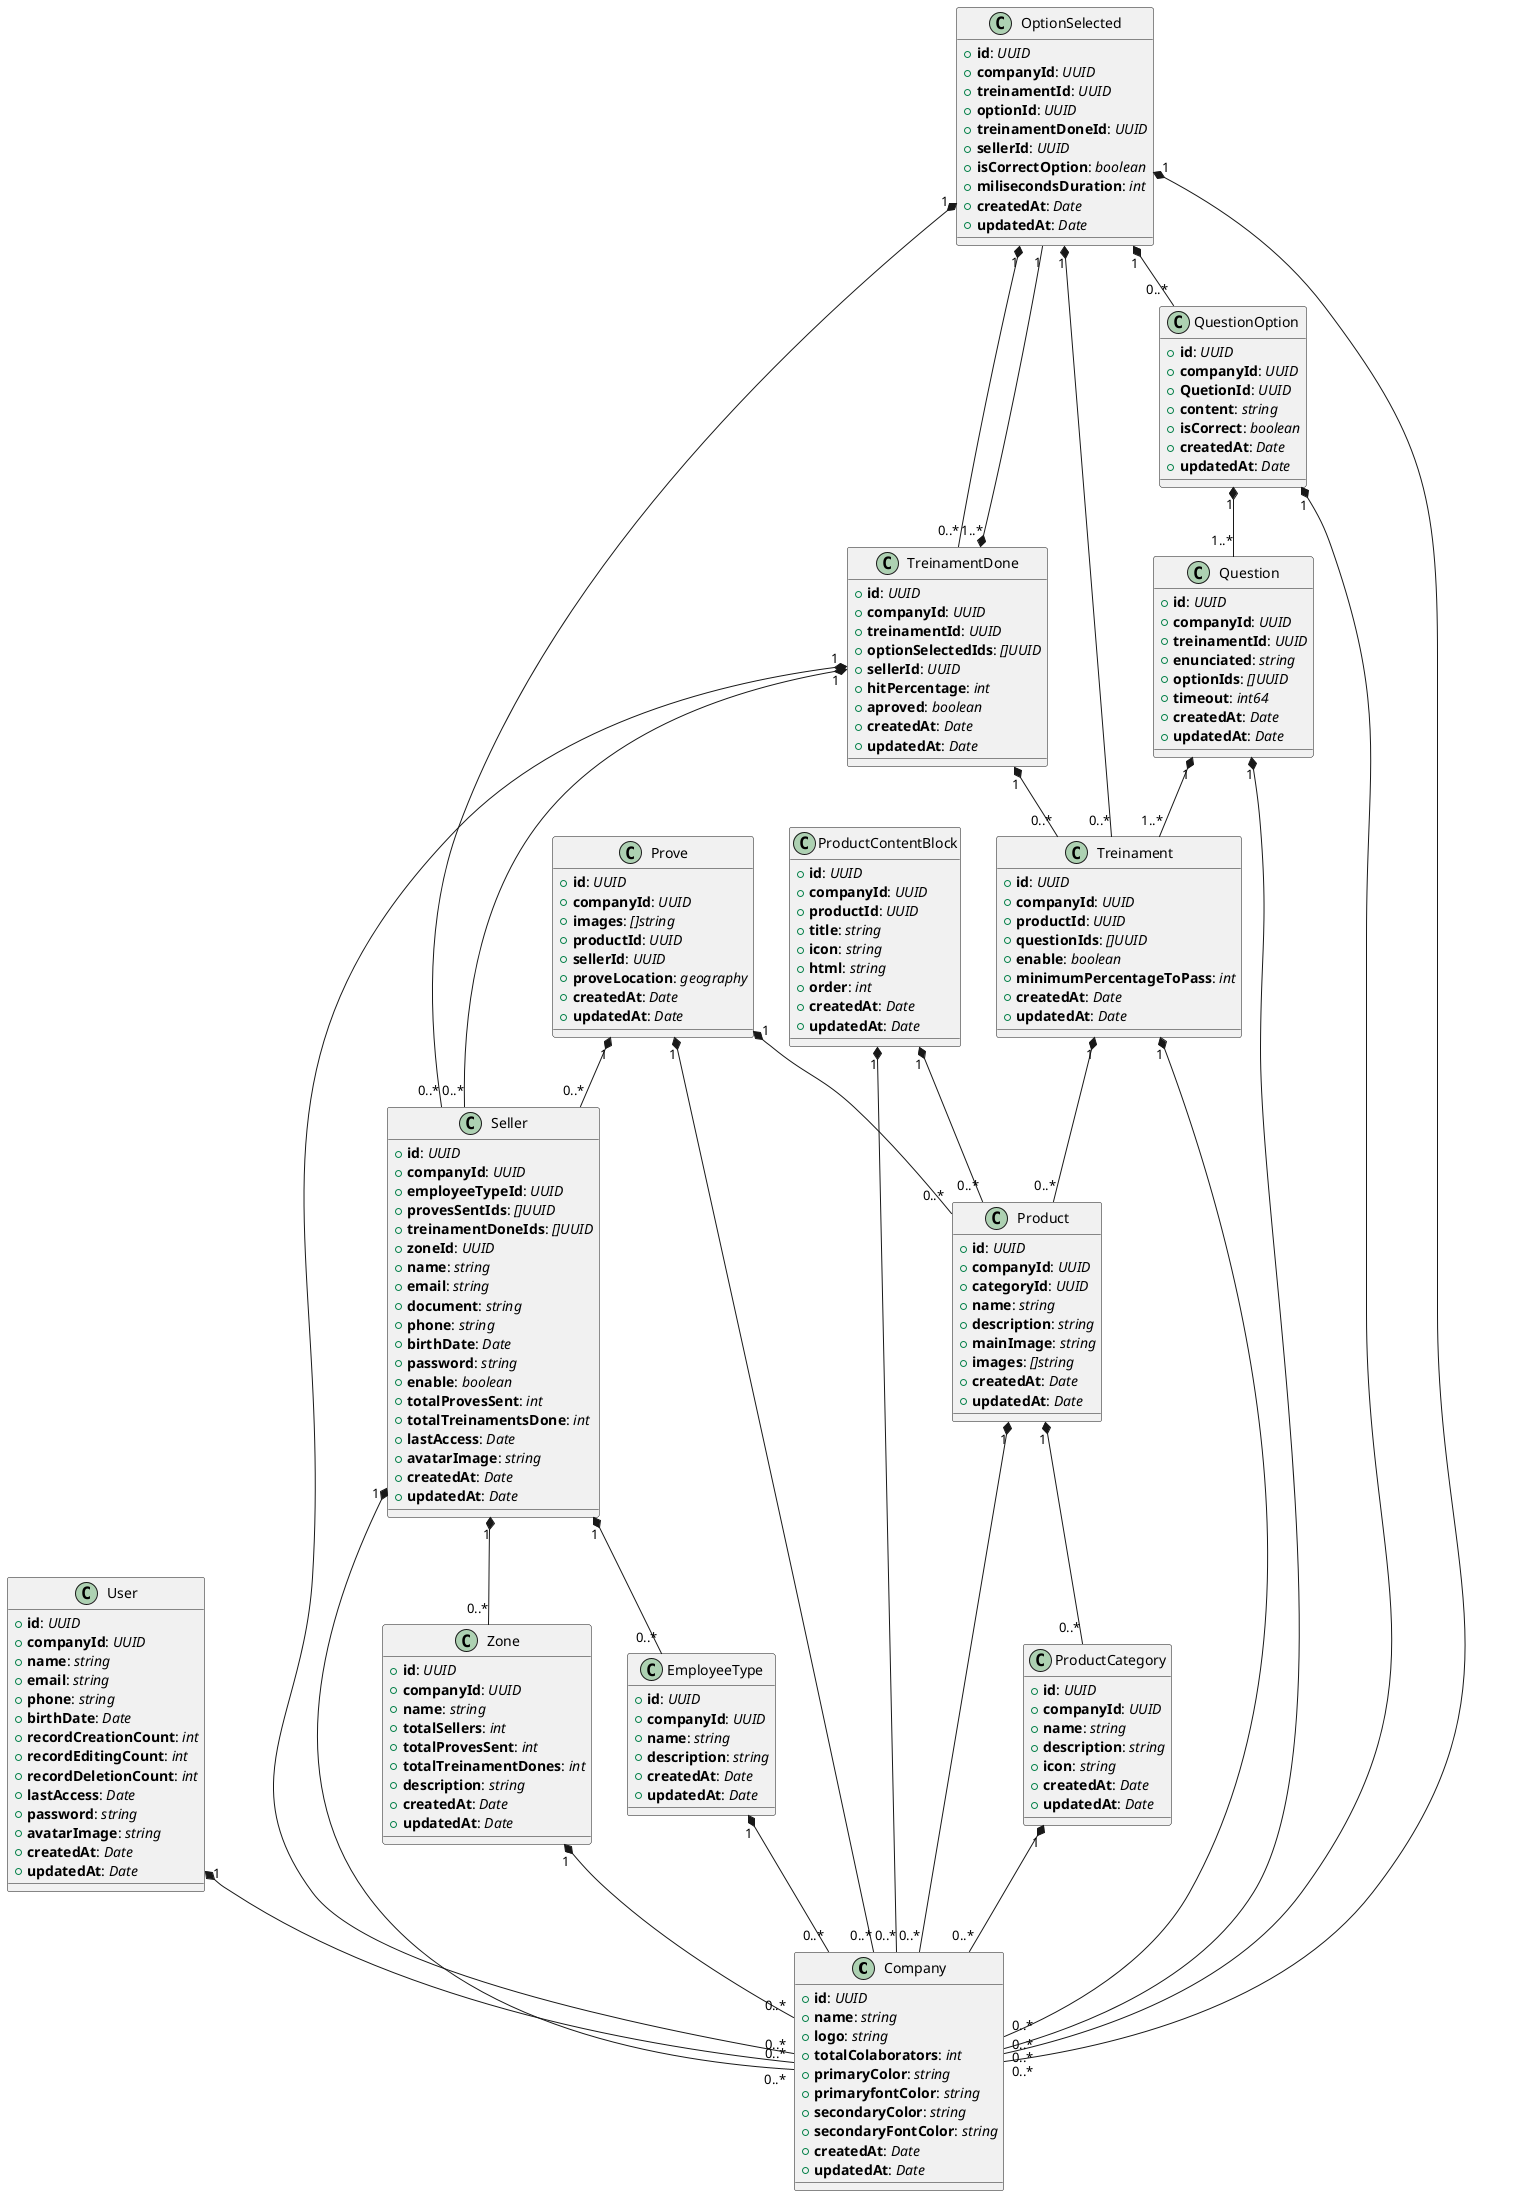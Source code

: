 @startuml
class Company {
  + **id**: //UUID//
  + **name**: //string//
  + **logo**: //string//
  + **totalColaborators**: //int//
  + **primaryColor**: //string//
  + **primaryfontColor**: //string//
  + **secondaryColor**: //string//
  + **secondaryFontColor**: //string//
  + **createdAt**: //Date//
  + **updatedAt**: //Date//
}

class User {
  + **id**: //UUID//
  + **companyId**: //UUID//
  + **name**: //string//
  + **email**: //string//
  + **phone**: //string//
  + **birthDate**: //Date//
  + **recordCreationCount**: //int//
  + **recordEditingCount**: //int//
  + **recordDeletionCount**: //int//
  + **lastAccess**: //Date//
  + **password**: //string//
  + **avatarImage**: //string//
  + **createdAt**: //Date//
  + **updatedAt**: //Date//
}

class Zone {
  + **id**: //UUID//
  + **companyId**: //UUID//
  + **name**: //string//
  + **totalSellers**: //int//
  + **totalProvesSent**: //int//
  + **totalTreinamentDones**: //int//
  + **description**: //string//
  + **createdAt**: //Date//
  + **updatedAt**: //Date//
}

class ProductContentBlock {
  + **id**: //UUID//
  + **companyId**: //UUID//
  + **productId**: //UUID//
  + **title**: //string//
  + **icon**: //string//
  + **html**: //string//
  + **order**: //int//
  + **createdAt**: //Date//
  + **updatedAt**: //Date//
}

class ProductCategory {
  + **id**: //UUID//
  + **companyId**: //UUID//
  + **name**: //string//
  + **description**: //string//
  + **icon**: //string//
  + **createdAt**: //Date//
  + **updatedAt**: //Date//
}

class Product {
  + **id**: //UUID//
  + **companyId**: //UUID//
  + **categoryId**: //UUID//
  + **name**: //string//
  + **description**: //string//
  + **mainImage**: //string//
  + **images**: //[]string//
  + **createdAt**: //Date//
  + **updatedAt**: //Date//
}

class Prove {
  + **id**: //UUID//
  + **companyId**: //UUID//
  + **images**: //[]string//
  + **productId**: //UUID//
  + **sellerId**: //UUID//
  + **proveLocation**: //geography//
  + **createdAt**: //Date//
  + **updatedAt**: //Date//
}

class QuestionOption {
  + **id**: //UUID//
  + **companyId**: //UUID//
  + **QuetionId**: //UUID//
  + **content**: //string//
  + **isCorrect**: //boolean//
  + **createdAt**: //Date//
  + **updatedAt**: //Date//
}

class Question {
  + **id**: //UUID//
  + **companyId**: //UUID//
  + **treinamentId**: //UUID//
  + **enunciated**: //string//
  + **optionIds**: //[]UUID//
  + **timeout**: //int64//
  + **createdAt**: //Date//
  + **updatedAt**: //Date//
}

class Treinament {
  + **id**: //UUID//
  + **companyId**: //UUID//
  + **productId**: //UUID//
  + **questionIds**: //[]UUID//
  + **enable**: //boolean//
  + **minimumPercentageToPass**: //int//
  + **createdAt**: //Date//
  + **updatedAt**: //Date//
}

class OptionSelected {
  + **id**: //UUID//
  + **companyId**: //UUID//
  + **treinamentId**: //UUID//
  + **optionId**: //UUID//
  + **treinamentDoneId**: //UUID//
  + **sellerId**: //UUID//
  + **isCorrectOption**: //boolean//
  + **milisecondsDuration**: //int//
  + **createdAt**: //Date//
  + **updatedAt**: //Date//
}

class TreinamentDone {
  + **id**: //UUID//
  + **companyId**: //UUID//
  + **treinamentId**: //UUID//
  + **optionSelectedIds**: //[]UUID//
  + **sellerId**: //UUID//
  + **hitPercentage**: //int//
  + **aproved**: //boolean//
  + **createdAt**: //Date//
  + **updatedAt**: //Date//
}

class EmployeeType {
  + **id**: //UUID//
  + **companyId**: //UUID//
  + **name**: //string//
  + **description**: //string//
  + **createdAt**: //Date//
  + **updatedAt**: //Date//
}

class Seller {
  + **id**: //UUID//
  + **companyId**: //UUID//
  + **employeeTypeId**: //UUID//
  + **provesSentIds**: //[]UUID//
  + **treinamentDoneIds**: //[]UUID//
  + **zoneId**: //UUID//
  + **name**: //string//
  + **email**: //string//
  + **document**: //string//
  + **phone**: //string//
  + **birthDate**: //Date//
  + **password**: //string//
  + **enable**: //boolean//
  + **totalProvesSent**: //int//
  + **totalTreinamentsDone**: //int//
  + **lastAccess**: //Date//
  + **avatarImage**: //string//
  + **createdAt**: //Date//
  + **updatedAt**: //Date//
}

User "1" *-- "0..*" Company
Seller "1" *-- "0..*" Company
Zone "1" *-- "0..*" Company
Prove "1" *-- "0..*" Company
ProductContentBlock "1" *-- "0..*" Company
ProductCategory "1" *-- "0..*" Company
Product "1" *-- "0..*" Company
QuestionOption "1" *-- "0..*" Company
Question "1" *-- "0..*" Company
Treinament "1" *-- "0..*" Company
OptionSelected "1" *-- "0..*" Company
TreinamentDone "1" *-- "0..*" Company
Seller "1" *-- "0..*" Zone
Seller "1" *-- "0..*" EmployeeType
EmployeeType "1" *-- "0..*" Company
Product "1" *-- "0..*" ProductCategory
ProductContentBlock "1" *-- "0..*" Product
Treinament "1" *-- "0..*" Product
Question "1" *-- "1..*" Treinament
QuestionOption "1" *-- "1..*" Question
Prove "1" *-- "0..*" Seller
Prove "1" *-- "0..*" Product
OptionSelected "1" *-- "0..*" Treinament
OptionSelected "1" *-- "0..*" QuestionOption
OptionSelected "1" *-- "0..*" TreinamentDone
OptionSelected "1" *-- "0..*" Seller
TreinamentDone "1" *-- "0..*" Treinament
TreinamentDone "1..*" *-- "1" OptionSelected
TreinamentDone "1" *-- "0..*" Seller

@enduml
